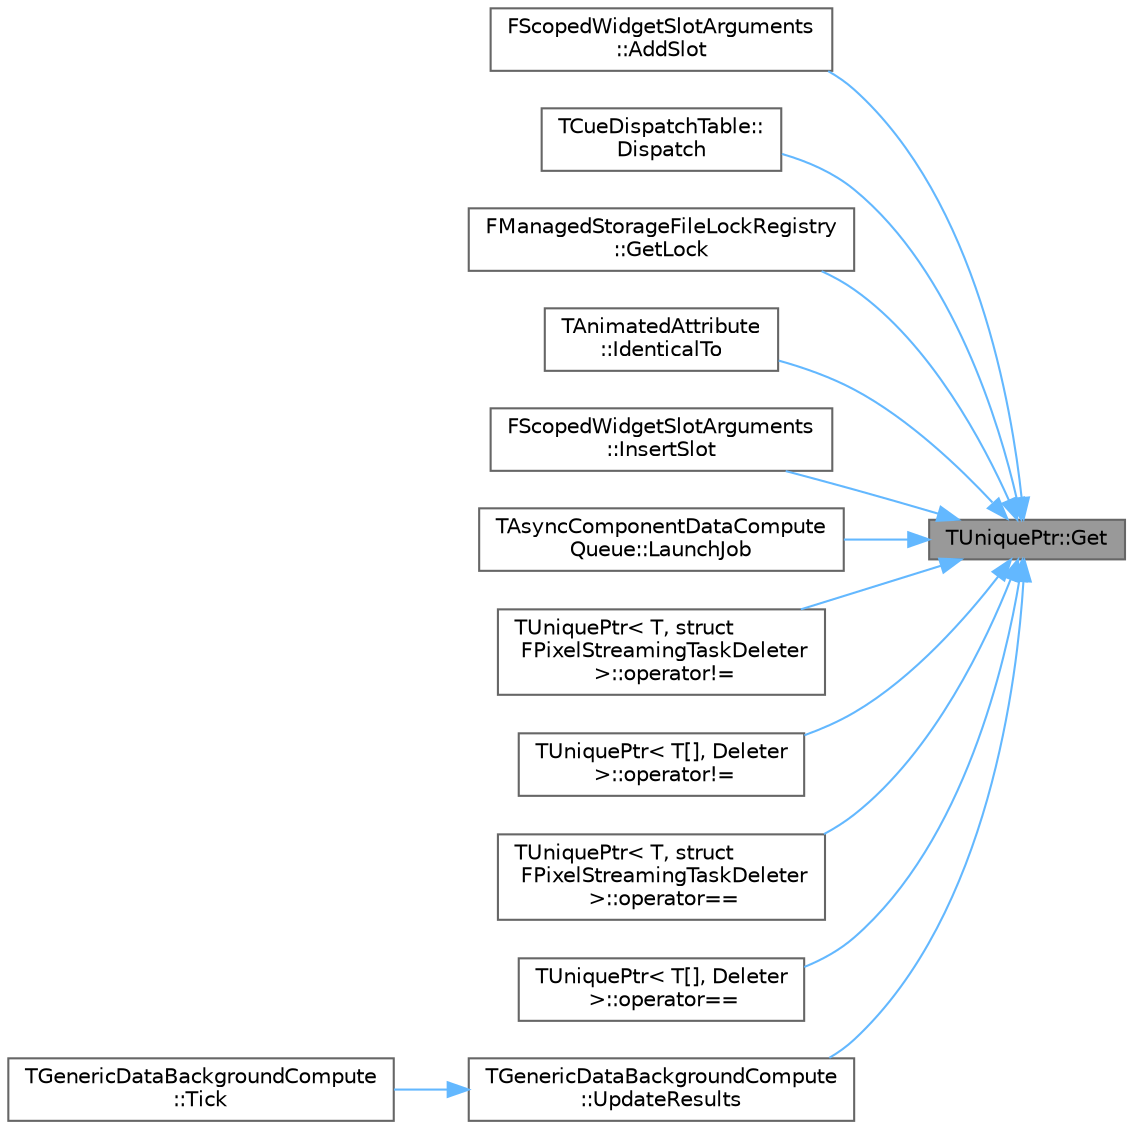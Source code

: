 digraph "TUniquePtr::Get"
{
 // INTERACTIVE_SVG=YES
 // LATEX_PDF_SIZE
  bgcolor="transparent";
  edge [fontname=Helvetica,fontsize=10,labelfontname=Helvetica,labelfontsize=10];
  node [fontname=Helvetica,fontsize=10,shape=box,height=0.2,width=0.4];
  rankdir="RL";
  Node1 [id="Node000001",label="TUniquePtr::Get",height=0.2,width=0.4,color="gray40", fillcolor="grey60", style="filled", fontcolor="black",tooltip="Returns a pointer to the owned object without relinquishing ownership."];
  Node1 -> Node2 [id="edge1_Node000001_Node000002",dir="back",color="steelblue1",style="solid",tooltip=" "];
  Node2 [id="Node000002",label="FScopedWidgetSlotArguments\l::AddSlot",height=0.2,width=0.4,color="grey40", fillcolor="white", style="filled",URL="$d9/d99/classTPanelChildren.html#afd04dc2bb7d33afafa4a05bd4d3208ed",tooltip=" "];
  Node1 -> Node3 [id="edge2_Node000001_Node000003",dir="back",color="steelblue1",style="solid",tooltip=" "];
  Node3 [id="Node000003",label="TCueDispatchTable::\lDispatch",height=0.2,width=0.4,color="grey40", fillcolor="white", style="filled",URL="$d1/d46/classTCueDispatchTable.html#a5352203f5ff43e2bc9a0f9f40796f5c9",tooltip=" "];
  Node1 -> Node4 [id="edge3_Node000001_Node000004",dir="back",color="steelblue1",style="solid",tooltip=" "];
  Node4 [id="Node000004",label="FManagedStorageFileLockRegistry\l::GetLock",height=0.2,width=0.4,color="grey40", fillcolor="white", style="filled",URL="$d6/d57/classFManagedStorageFileLockRegistry.html#a5d9bf3a6ec582cb21d492033b6ec0b22",tooltip=" "];
  Node1 -> Node5 [id="edge4_Node000001_Node000005",dir="back",color="steelblue1",style="solid",tooltip=" "];
  Node5 [id="Node000005",label="TAnimatedAttribute\l::IdenticalTo",height=0.2,width=0.4,color="grey40", fillcolor="white", style="filled",URL="$d3/d6c/classTAnimatedAttribute.html#af2c6f0bd99e6194f946b67d7b3b52778",tooltip="Is this attribute identical to another TAnimationAttribute."];
  Node1 -> Node6 [id="edge5_Node000001_Node000006",dir="back",color="steelblue1",style="solid",tooltip=" "];
  Node6 [id="Node000006",label="FScopedWidgetSlotArguments\l::InsertSlot",height=0.2,width=0.4,color="grey40", fillcolor="white", style="filled",URL="$d9/d99/classTPanelChildren.html#a890f1a2be9c75b8a1b58cb59728b1508",tooltip=" "];
  Node1 -> Node7 [id="edge6_Node000001_Node000007",dir="back",color="steelblue1",style="solid",tooltip=" "];
  Node7 [id="Node000007",label="TAsyncComponentDataCompute\lQueue::LaunchJob",height=0.2,width=0.4,color="grey40", fillcolor="white", style="filled",URL="$d6/da4/structTAsyncComponentDataComputeQueue.html#a5d9096608c8f3e2abad28c3ee2be455b",tooltip=" "];
  Node1 -> Node8 [id="edge7_Node000001_Node000008",dir="back",color="steelblue1",style="solid",tooltip=" "];
  Node8 [id="Node000008",label="TUniquePtr\< T, struct\l FPixelStreamingTaskDeleter\l \>::operator!=",height=0.2,width=0.4,color="grey40", fillcolor="white", style="filled",URL="$d9/df6/classTUniquePtr.html#a10d6487960aea638dbd7064ee8437013",tooltip=" "];
  Node1 -> Node9 [id="edge8_Node000001_Node000009",dir="back",color="steelblue1",style="solid",tooltip=" "];
  Node9 [id="Node000009",label="TUniquePtr\< T[], Deleter\l \>::operator!=",height=0.2,width=0.4,color="grey40", fillcolor="white", style="filled",URL="$d5/dda/classTUniquePtr_3_01T_0f_0e_00_01Deleter_01_4.html#a4470bfc9afa53be3ee71f66c921d902b",tooltip="Inequality comparison operator."];
  Node1 -> Node10 [id="edge9_Node000001_Node000010",dir="back",color="steelblue1",style="solid",tooltip=" "];
  Node10 [id="Node000010",label="TUniquePtr\< T, struct\l FPixelStreamingTaskDeleter\l \>::operator==",height=0.2,width=0.4,color="grey40", fillcolor="white", style="filled",URL="$d9/df6/classTUniquePtr.html#a98752822091a11c6e745ec845d74e88d",tooltip=" "];
  Node1 -> Node11 [id="edge10_Node000001_Node000011",dir="back",color="steelblue1",style="solid",tooltip=" "];
  Node11 [id="Node000011",label="TUniquePtr\< T[], Deleter\l \>::operator==",height=0.2,width=0.4,color="grey40", fillcolor="white", style="filled",URL="$d5/dda/classTUniquePtr_3_01T_0f_0e_00_01Deleter_01_4.html#a7fd09503075364da88dd558bf35d03ac",tooltip="Equality comparison operator."];
  Node1 -> Node12 [id="edge11_Node000001_Node000012",dir="back",color="steelblue1",style="solid",tooltip=" "];
  Node12 [id="Node000012",label="TGenericDataBackgroundCompute\l::UpdateResults",height=0.2,width=0.4,color="grey40", fillcolor="white", style="filled",URL="$d8/dcf/classTGenericDataBackgroundCompute.html#a75574609f4fb693b07914d5d46b7d2df",tooltip=" "];
  Node12 -> Node13 [id="edge12_Node000012_Node000013",dir="back",color="steelblue1",style="solid",tooltip=" "];
  Node13 [id="Node000013",label="TGenericDataBackgroundCompute\l::Tick",height=0.2,width=0.4,color="grey40", fillcolor="white", style="filled",URL="$d8/dcf/classTGenericDataBackgroundCompute.html#af7f812f9e55e71481b75c31145f81baa",tooltip="Tick the background computation to check for updated results."];
}
